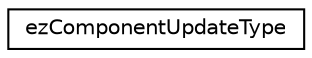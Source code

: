 digraph "Graphical Class Hierarchy"
{
 // LATEX_PDF_SIZE
  edge [fontname="Helvetica",fontsize="10",labelfontname="Helvetica",labelfontsize="10"];
  node [fontname="Helvetica",fontsize="10",shape=record];
  rankdir="LR";
  Node0 [label="ezComponentUpdateType",height=0.2,width=0.4,color="black", fillcolor="white", style="filled",URL="$dd/dc5/structez_component_update_type.htm",tooltip=" "];
}
